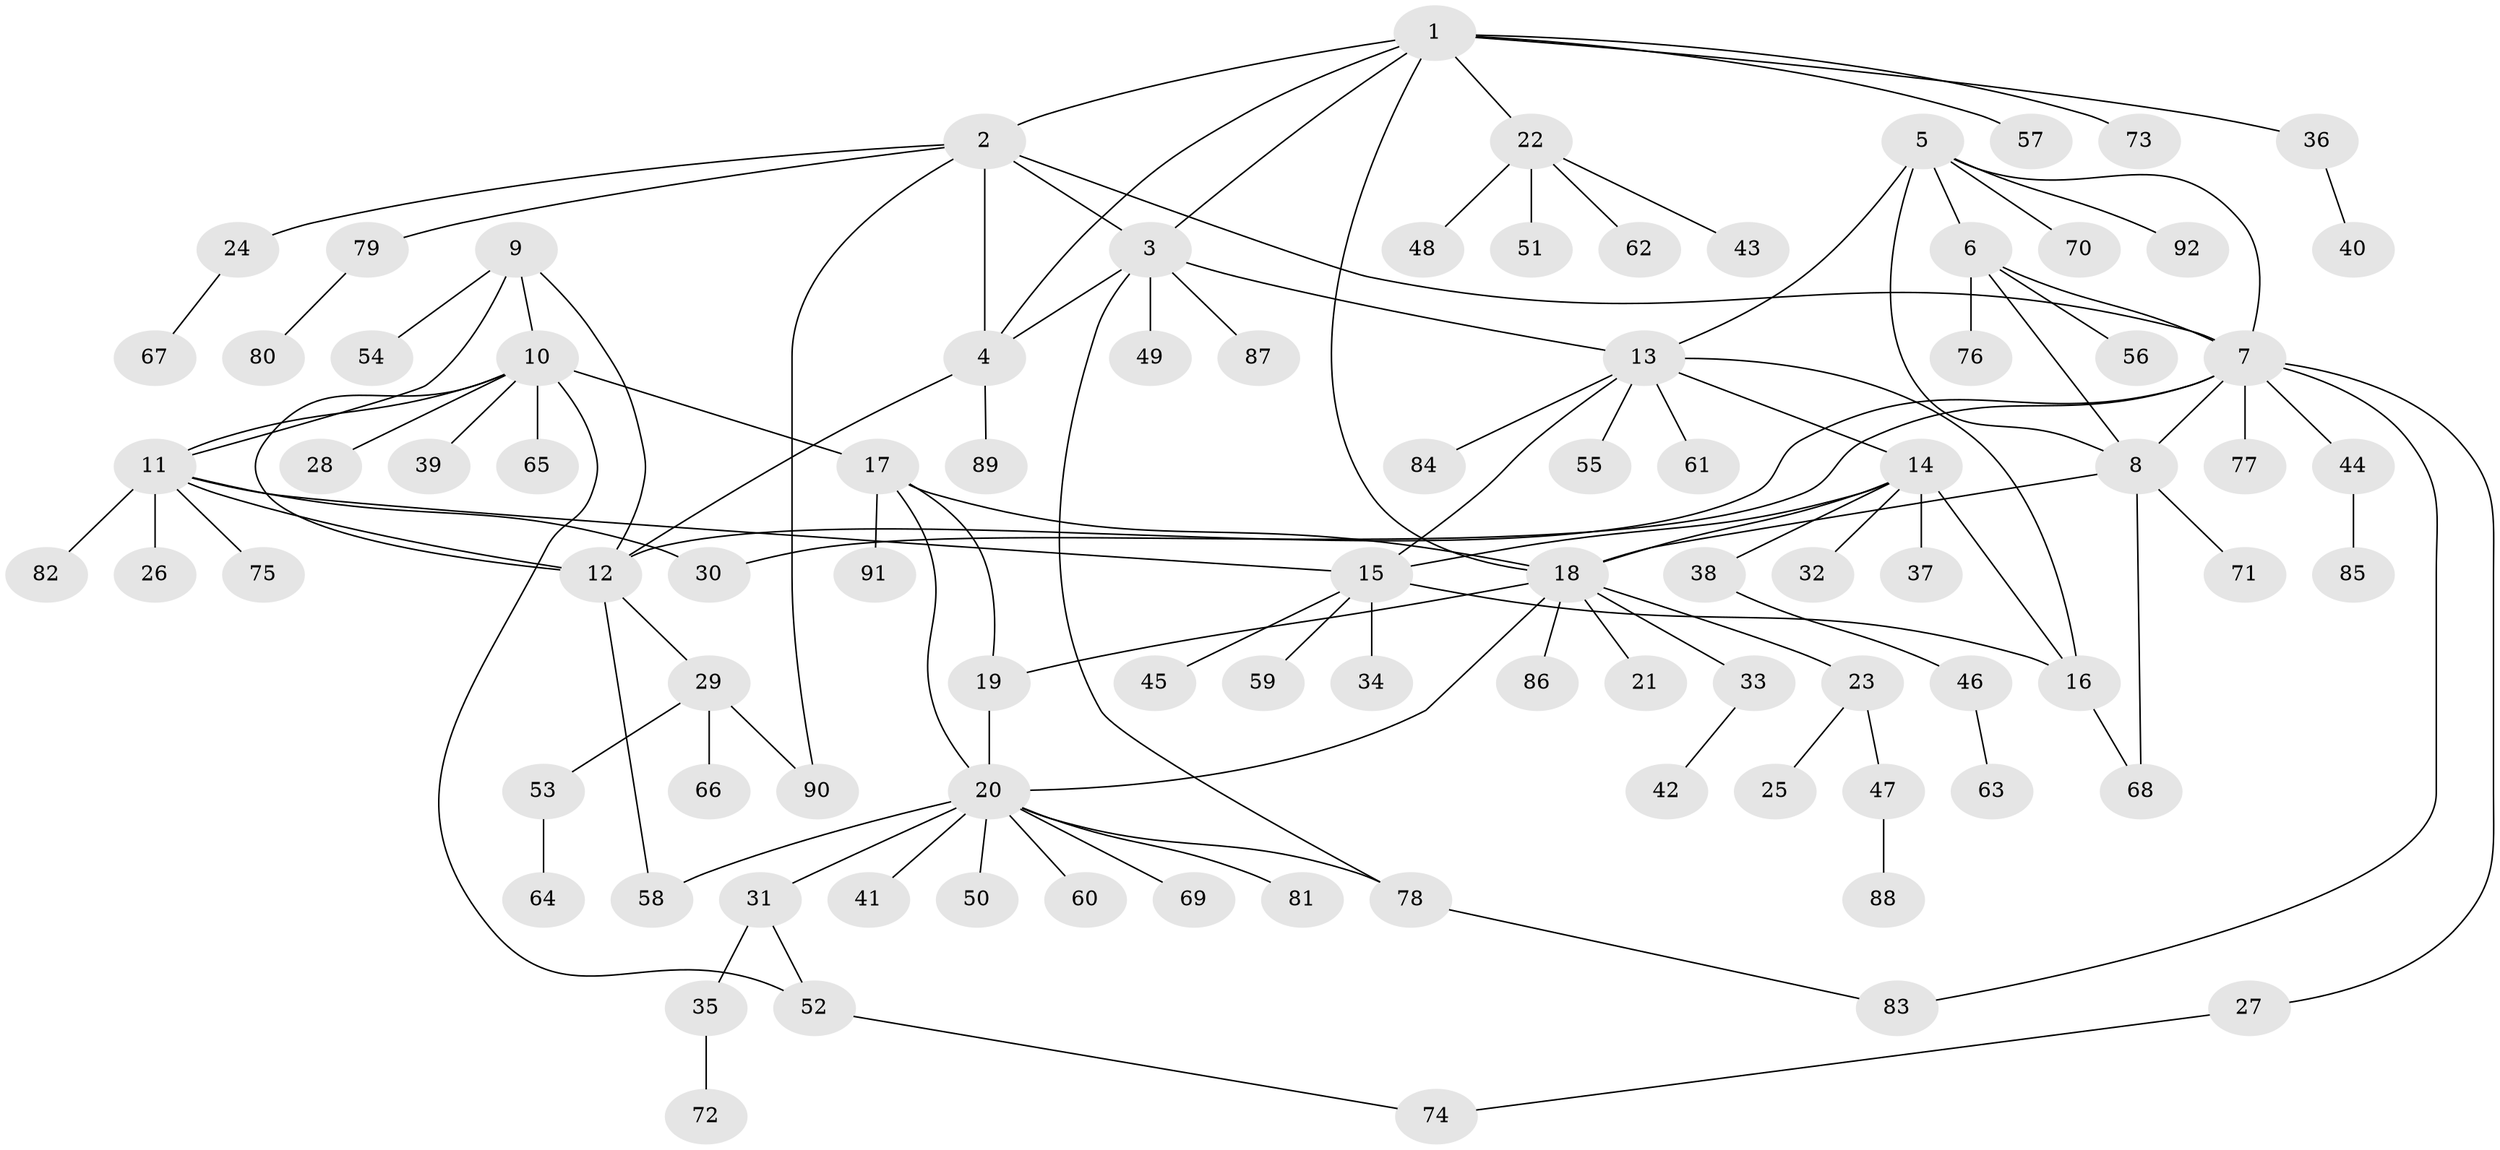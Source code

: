 // Generated by graph-tools (version 1.1) at 2025/16/03/09/25 04:16:04]
// undirected, 92 vertices, 120 edges
graph export_dot {
graph [start="1"]
  node [color=gray90,style=filled];
  1;
  2;
  3;
  4;
  5;
  6;
  7;
  8;
  9;
  10;
  11;
  12;
  13;
  14;
  15;
  16;
  17;
  18;
  19;
  20;
  21;
  22;
  23;
  24;
  25;
  26;
  27;
  28;
  29;
  30;
  31;
  32;
  33;
  34;
  35;
  36;
  37;
  38;
  39;
  40;
  41;
  42;
  43;
  44;
  45;
  46;
  47;
  48;
  49;
  50;
  51;
  52;
  53;
  54;
  55;
  56;
  57;
  58;
  59;
  60;
  61;
  62;
  63;
  64;
  65;
  66;
  67;
  68;
  69;
  70;
  71;
  72;
  73;
  74;
  75;
  76;
  77;
  78;
  79;
  80;
  81;
  82;
  83;
  84;
  85;
  86;
  87;
  88;
  89;
  90;
  91;
  92;
  1 -- 2;
  1 -- 3;
  1 -- 4;
  1 -- 18;
  1 -- 22;
  1 -- 36;
  1 -- 57;
  1 -- 73;
  2 -- 3;
  2 -- 4;
  2 -- 7;
  2 -- 24;
  2 -- 79;
  2 -- 90;
  3 -- 4;
  3 -- 13;
  3 -- 49;
  3 -- 78;
  3 -- 87;
  4 -- 12;
  4 -- 89;
  5 -- 6;
  5 -- 7;
  5 -- 8;
  5 -- 13;
  5 -- 70;
  5 -- 92;
  6 -- 7;
  6 -- 8;
  6 -- 56;
  6 -- 76;
  7 -- 8;
  7 -- 12;
  7 -- 27;
  7 -- 30;
  7 -- 44;
  7 -- 77;
  7 -- 83;
  8 -- 18;
  8 -- 68;
  8 -- 71;
  9 -- 10;
  9 -- 11;
  9 -- 12;
  9 -- 54;
  10 -- 11;
  10 -- 12;
  10 -- 17;
  10 -- 28;
  10 -- 39;
  10 -- 52;
  10 -- 65;
  11 -- 12;
  11 -- 15;
  11 -- 26;
  11 -- 30;
  11 -- 75;
  11 -- 82;
  12 -- 29;
  12 -- 58;
  13 -- 14;
  13 -- 15;
  13 -- 16;
  13 -- 55;
  13 -- 61;
  13 -- 84;
  14 -- 15;
  14 -- 16;
  14 -- 18;
  14 -- 32;
  14 -- 37;
  14 -- 38;
  15 -- 16;
  15 -- 34;
  15 -- 45;
  15 -- 59;
  16 -- 68;
  17 -- 18;
  17 -- 19;
  17 -- 20;
  17 -- 91;
  18 -- 19;
  18 -- 20;
  18 -- 21;
  18 -- 23;
  18 -- 33;
  18 -- 86;
  19 -- 20;
  20 -- 31;
  20 -- 41;
  20 -- 50;
  20 -- 58;
  20 -- 60;
  20 -- 69;
  20 -- 78;
  20 -- 81;
  22 -- 43;
  22 -- 48;
  22 -- 51;
  22 -- 62;
  23 -- 25;
  23 -- 47;
  24 -- 67;
  27 -- 74;
  29 -- 53;
  29 -- 66;
  29 -- 90;
  31 -- 35;
  31 -- 52;
  33 -- 42;
  35 -- 72;
  36 -- 40;
  38 -- 46;
  44 -- 85;
  46 -- 63;
  47 -- 88;
  52 -- 74;
  53 -- 64;
  78 -- 83;
  79 -- 80;
}
